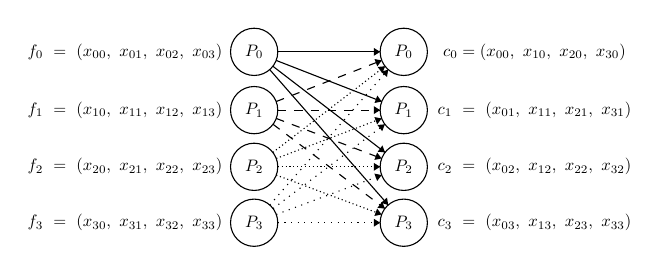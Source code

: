 \begin{tikzpicture}[scale=0.1, every node/.style={scale=0.6}]
\tikzstyle{every node}+=[inner sep=0pt]
\draw [black] (41.4,-3.2) circle (3);
\draw (41.4,-3.2) node {$P_0$};
\draw [black] (22.4,-3.2) circle (3);
\draw (22.4,-3.2) node {$P_0$};
\draw [black] (22.4,-17.8) circle (3);
\draw (22.4,-17.8) node {$P_2$};
\draw [black] (22.4,-24.9) circle (3);
\draw (22.4,-24.9) node {$P_3$};
\draw (58,-3.2) node {$c_0=(x_{00},\mbox{ }x_{10},\mbox{ }x_{20},\mbox{ }x_{30})$};
\draw [black] (41.4,-10.6) circle (3);
\draw (41.4,-10.6) node {$P_1$};
\draw [black] (41.4,-17.8) circle (3);
\draw (41.4,-17.8) node {$P_2$};
\draw [black] (41.4,-24.9) circle (3);
\draw (41.4,-24.9) node {$P_3$};
\draw [black] (22.4,-10.6) circle (3);
\draw (22.4,-10.6) node {$P_1$};
\draw (58,-10.6) node {$c_1\mbox{ }=\mbox{ }(x_{01},\mbox{ }x_{11},\mbox{ }x_{21},\mbox{ }x_{31})$};
\draw (58,-17.8) node {$c_2\mbox{ }=\mbox{ }(x_{02},\mbox{ }x_{12},\mbox{ }x_{22},\mbox{ }x_{32})$};
\draw (58,-24.9) node {$c_3\mbox{ }=\mbox{ }(x_{03},\mbox{ }x_{13},\mbox{ }x_{23},\mbox{ }x_{33})$};
\draw (6,-3.2) node {$f_0\mbox{ }=\mbox{ }(x_{00},\mbox{ }x_{01},\mbox{ }x_{02},\mbox{ }x_{03})$};
\draw (6,-10.6) node {$f_1\mbox{ }=\mbox{ }(x_{10},\mbox{ }x_{11},\mbox{ }x_{12},\mbox{ }x_{13})$};
\draw (6,-17.8) node {$f_2\mbox{ }=\mbox{ }(x_{20},\mbox{ }x_{21},\mbox{ }x_{22},\mbox{ }x_{23})$};
\draw (6,-24.9) node {$f_3\mbox{ }=\mbox{ }(x_{30},\mbox{ }x_{31},\mbox{ }x_{32},\mbox{ }x_{33})$};
\draw [black] (25.4,-3.2) -- (38.4,-3.2);
\fill [black] (38.4,-3.2) -- (37.6,-2.7) -- (37.6,-3.7);
\draw [black] [densely dotted] (24.78,-15.97) -- (39.02,-5.03);
\fill [black] (39.02,-5.03) -- (38.08,-5.12) -- (38.69,-5.91);
\draw [black] [dotted] (24.38,-22.64) -- (39.42,-5.46);
\fill [black] (39.42,-5.46) -- (38.52,-5.73) -- (39.27,-6.39);
\draw [black] (25.2,-4.29) -- (38.6,-9.51);
\fill [black] (38.6,-9.51) -- (38.04,-8.75) -- (37.68,-9.69);
\draw [black] (24.78,-5.03) -- (39.02,-15.97);
\fill [black] (39.02,-15.97) -- (38.69,-15.09) -- (38.08,-15.88);
\draw [black] (24.38,-5.46) -- (39.42,-22.64);
\fill [black] (39.42,-22.64) -- (39.27,-21.71) -- (38.52,-22.37);
\draw [black] [dashed] (25.2,-9.51) -- (38.6,-4.29);
\fill [black] (38.6,-4.29) -- (37.68,-4.11) -- (38.04,-5.05);
\draw [black]  [dashed] (25.4,-10.6) -- (38.4,-10.6);
\fill [black] (38.4,-10.6) -- (37.6,-10.1) -- (37.6,-11.1);
\draw [black] [dashed] (25.21,-11.66) -- (38.59,-16.74);
\fill [black] (38.59,-16.74) -- (38.02,-15.99) -- (37.67,-16.92);
\draw [black] [dashed] (24.8,-12.4) -- (39,-23.1);
\fill [black] (39,-23.1) -- (38.66,-22.22) -- (38.06,-23.01);
\draw [black] [densely dotted] (25.21,-16.74) -- (38.59,-11.66);
\fill [black] (38.59,-11.66) -- (37.67,-11.48) -- (38.02,-12.41);
\draw [black] [densely dotted] (25.4,-17.8) -- (38.4,-17.8);
\fill [black] (38.4,-17.8) -- (37.6,-17.3) -- (37.6,-18.3);
\draw [black] [densely dotted] (25.21,-18.85) -- (38.59,-23.85);
\fill [black] (38.59,-23.85) -- (38.02,-23.1) -- (37.67,-24.04);
\draw [black] [dotted] (24.8,-23.1) -- (39,-12.4);
\fill [black] (39,-12.4) -- (38.06,-12.49) -- (38.66,-13.28);
\draw [black] [dotted] (25.21,-23.85) -- (38.59,-18.85);
\fill [black] (38.59,-18.85) -- (37.67,-18.66) -- (38.02,-19.6);
\draw [black] [dotted] (25.4,-24.9) -- (38.4,-24.9);
\fill [black] (38.4,-24.9) -- (37.6,-24.4) -- (37.6,-25.4);
\end{tikzpicture}
